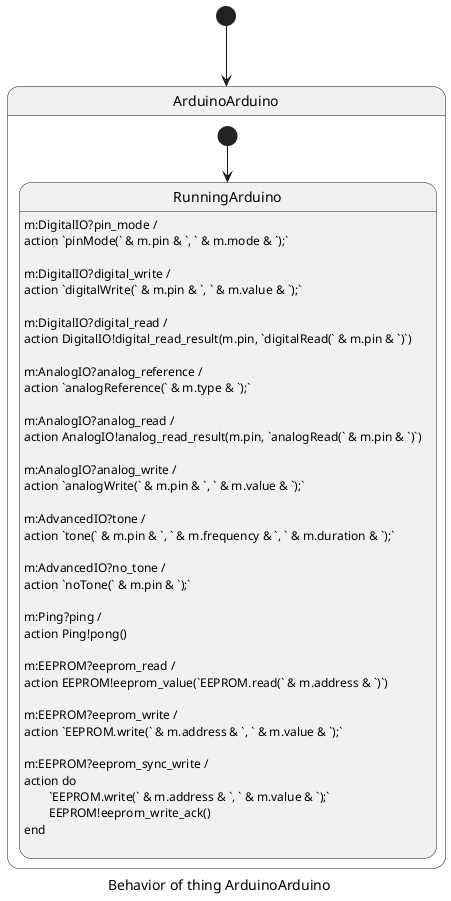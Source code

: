 @startuml
skinparam defaultTextAlignment left
caption Behavior of thing ArduinoArduino
[*] --> ArduinoArduino
state ArduinoArduino{
state RunningArduino{
	RunningArduino : m:DigitalIO?pin_mode / \naction `pinMode(` & m.pin & `, ` & m.mode & `);`\n
	RunningArduino : m:DigitalIO?digital_write / \naction `digitalWrite(` & m.pin & `, ` & m.value & `);`\n
	RunningArduino : m:DigitalIO?digital_read / \naction DigitalIO!digital_read_result(m.pin, `digitalRead(` & m.pin & `)`)\n
	RunningArduino : m:AnalogIO?analog_reference / \naction `analogReference(` & m.type & `);`\n
	RunningArduino : m:AnalogIO?analog_read / \naction AnalogIO!analog_read_result(m.pin, `analogRead(` & m.pin & `)`)\n
	RunningArduino : m:AnalogIO?analog_write / \naction `analogWrite(` & m.pin & `, ` & m.value & `);`\n
	RunningArduino : m:AdvancedIO?tone / \naction `tone(` & m.pin & `, ` & m.frequency & `, ` & m.duration & `);`\n
	RunningArduino : m:AdvancedIO?no_tone / \naction `noTone(` & m.pin & `);`\n
	RunningArduino : m:Ping?ping / \naction Ping!pong()\n
	RunningArduino : m:EEPROM?eeprom_read / \naction EEPROM!eeprom_value(`EEPROM.read(` & m.address & `)`)\n
	RunningArduino : m:EEPROM?eeprom_write / \naction `EEPROM.write(` & m.address & `, ` & m.value & `);`\n
	RunningArduino : m:EEPROM?eeprom_sync_write / \naction do\n	`EEPROM.write(` & m.address & `, ` & m.value & `);`\n	EEPROM!eeprom_write_ack()\nend\n
}
[*] --> RunningArduino
}
@enduml
